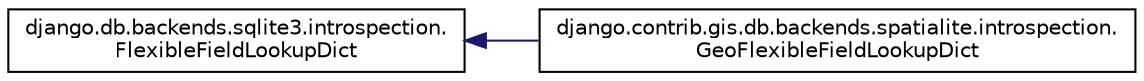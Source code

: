 digraph "Graphical Class Hierarchy"
{
 // LATEX_PDF_SIZE
  edge [fontname="Helvetica",fontsize="10",labelfontname="Helvetica",labelfontsize="10"];
  node [fontname="Helvetica",fontsize="10",shape=record];
  rankdir="LR";
  Node0 [label="django.db.backends.sqlite3.introspection.\lFlexibleFieldLookupDict",height=0.2,width=0.4,color="black", fillcolor="white", style="filled",URL="$classdjango_1_1db_1_1backends_1_1sqlite3_1_1introspection_1_1_flexible_field_lookup_dict.html",tooltip=" "];
  Node0 -> Node1 [dir="back",color="midnightblue",fontsize="10",style="solid",fontname="Helvetica"];
  Node1 [label="django.contrib.gis.db.backends.spatialite.introspection.\lGeoFlexibleFieldLookupDict",height=0.2,width=0.4,color="black", fillcolor="white", style="filled",URL="$classdjango_1_1contrib_1_1gis_1_1db_1_1backends_1_1spatialite_1_1introspection_1_1_geo_flexible_field_lookup_dict.html",tooltip=" "];
}
